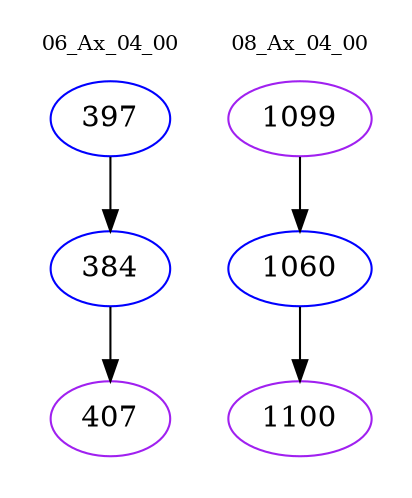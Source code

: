 digraph{
subgraph cluster_0 {
color = white
label = "06_Ax_04_00";
fontsize=10;
T0_397 [label="397", color="blue"]
T0_397 -> T0_384 [color="black"]
T0_384 [label="384", color="blue"]
T0_384 -> T0_407 [color="black"]
T0_407 [label="407", color="purple"]
}
subgraph cluster_1 {
color = white
label = "08_Ax_04_00";
fontsize=10;
T1_1099 [label="1099", color="purple"]
T1_1099 -> T1_1060 [color="black"]
T1_1060 [label="1060", color="blue"]
T1_1060 -> T1_1100 [color="black"]
T1_1100 [label="1100", color="purple"]
}
}
